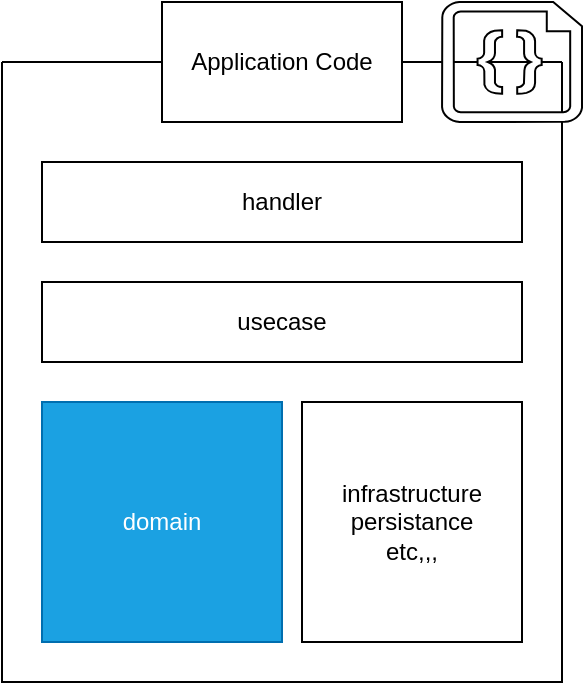 <mxfile>
    <diagram id="oCnMzEwWn_oRvPSk0UY6" name="Page-1">
        <mxGraphModel dx="1044" dy="802" grid="1" gridSize="10" guides="1" tooltips="1" connect="1" arrows="1" fold="1" page="1" pageScale="1" pageWidth="850" pageHeight="1100" math="0" shadow="0">
            <root>
                <mxCell id="0"/>
                <mxCell id="1" parent="0"/>
                <mxCell id="2" value="" style="swimlane;startSize=0;" parent="1" vertex="1">
                    <mxGeometry x="240" y="160" width="280" height="310" as="geometry">
                        <mxRectangle x="240" y="160" width="50" height="40" as="alternateBounds"/>
                    </mxGeometry>
                </mxCell>
                <mxCell id="12" value="handler" style="rounded=0;whiteSpace=wrap;html=1;" parent="2" vertex="1">
                    <mxGeometry x="20" y="50" width="240" height="40" as="geometry"/>
                </mxCell>
                <mxCell id="13" value="usecase" style="rounded=0;whiteSpace=wrap;html=1;" parent="2" vertex="1">
                    <mxGeometry x="20" y="110" width="240" height="40" as="geometry"/>
                </mxCell>
                <mxCell id="14" value="domain" style="rounded=0;whiteSpace=wrap;html=1;fillColor=#1ba1e2;fontColor=#ffffff;strokeColor=#006EAF;" parent="2" vertex="1">
                    <mxGeometry x="20" y="170" width="120" height="120" as="geometry"/>
                </mxCell>
                <mxCell id="17" value="infrastructure&lt;br&gt;persistance&lt;br&gt;etc,,," style="rounded=0;whiteSpace=wrap;html=1;" parent="2" vertex="1">
                    <mxGeometry x="150" y="170" width="110" height="120" as="geometry"/>
                </mxCell>
                <mxCell id="6" value="Application Code" style="rounded=0;whiteSpace=wrap;html=1;" parent="1" vertex="1">
                    <mxGeometry x="320" y="130" width="120" height="60" as="geometry"/>
                </mxCell>
                <mxCell id="7" value="" style="verticalLabelPosition=bottom;html=1;verticalAlign=top;align=center;shape=mxgraph.azure.code_file;pointerEvents=1;" parent="1" vertex="1">
                    <mxGeometry x="460" y="130" width="70" height="60" as="geometry"/>
                </mxCell>
            </root>
        </mxGraphModel>
    </diagram>
</mxfile>